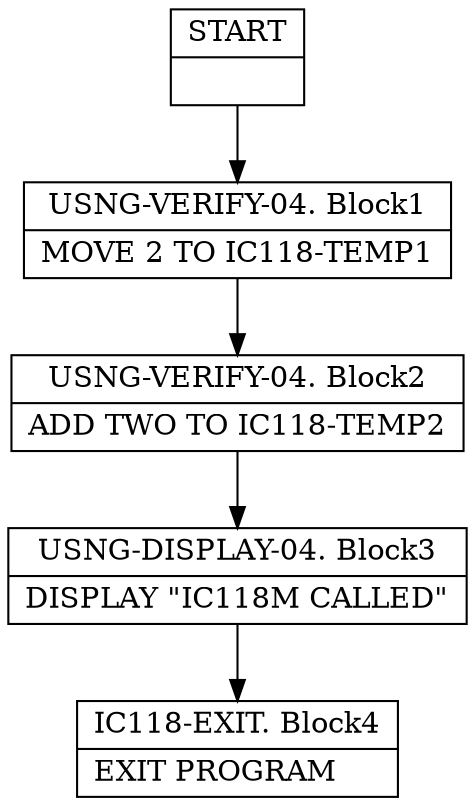 digraph Cfg {
node [
shape = "record"
]

edge [
arrowtail = "empty"
]
Block0 [
label = "{START|}"
]
Block1 [
label = "{USNG-VERIFY-04. Block1|    MOVE 2 TO IC118-TEMP1\l}"
]
Block2 [
label = "{USNG-VERIFY-04. Block2|    ADD TWO TO IC118-TEMP2\l}"
]
Block3 [
label = "{USNG-DISPLAY-04. Block3|    DISPLAY \"IC118M CALLED\"\l}"
]
Block4 [
label = "{IC118-EXIT. Block4|    EXIT PROGRAM\l}"
]
Block0 -> Block1
Block1 -> Block2
Block2 -> Block3
Block3 -> Block4

}
